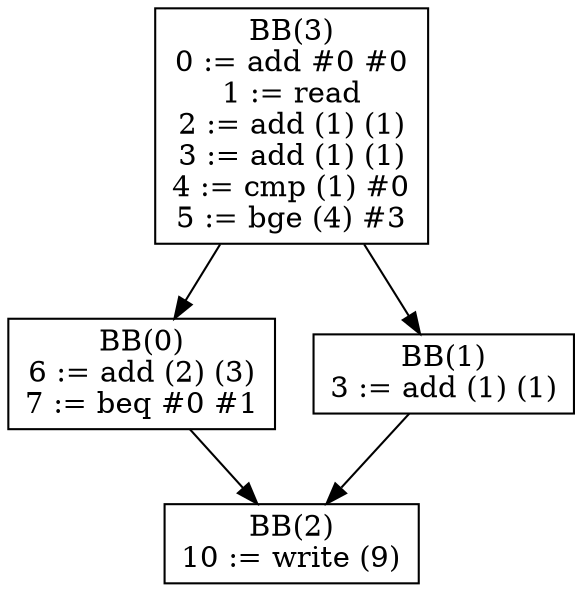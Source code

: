 digraph G {
bb3[shape = box, label = "BB(3)\n" + "0 := add #0 #0\n" + "1 := read\n" + "2 := add (1) (1)\n" + "3 := add (1) (1)\n" + "4 := cmp (1) #0\n" + "5 := bge (4) #3\n"];
bb0[shape = box, label = "BB(0)\n" + "6 := add (2) (3)\n" + "7 := beq #0 #1\n"];
bb1[shape = box, label = "BB(1)\n" + "3 := add (1) (1)\n"];
bb2[shape = box, label = "BB(2)\n" + "10 := write (9)\n"];
bb3 -> bb0;
bb3 -> bb1;
bb0 -> bb2;
bb1 -> bb2;
}
